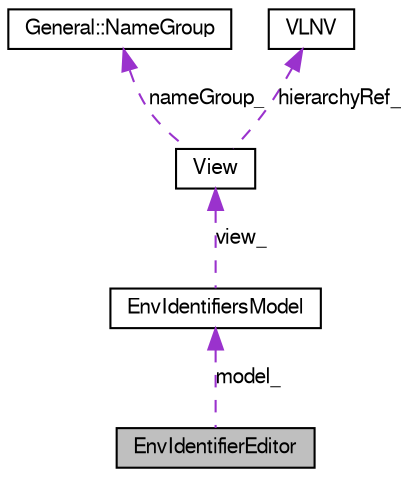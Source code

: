 digraph G
{
  bgcolor="transparent";
  edge [fontname="FreeSans",fontsize=10,labelfontname="FreeSans",labelfontsize=10];
  node [fontname="FreeSans",fontsize=10,shape=record];
  Node1 [label="EnvIdentifierEditor",height=0.2,width=0.4,color="black", fillcolor="grey75", style="filled" fontcolor="black"];
  Node2 -> Node1 [dir=back,color="darkorchid3",fontsize=10,style="dashed",label="model_",fontname="FreeSans"];
  Node2 [label="EnvIdentifiersModel",height=0.2,width=0.4,color="black",URL="$class_env_identifiers_model.html",tooltip="Model that contains the environment identifiers to be displayed to user."];
  Node3 -> Node2 [dir=back,color="darkorchid3",fontsize=10,style="dashed",label="view_",fontname="FreeSans"];
  Node3 [label="View",height=0.2,width=0.4,color="black",URL="$class_view.html",tooltip="Equals the spirit:view element in IP-Xact specification."];
  Node4 -> Node3 [dir=back,color="darkorchid3",fontsize=10,style="dashed",label="nameGroup_",fontname="FreeSans"];
  Node4 [label="General::NameGroup",height=0.2,width=0.4,color="black",URL="$struct_general_1_1_name_group.html",tooltip="The NameGroup matches the spirit:nameGroup element in IP-Xact."];
  Node5 -> Node3 [dir=back,color="darkorchid3",fontsize=10,style="dashed",label="hierarchyRef_",fontname="FreeSans"];
  Node5 [label="VLNV",height=0.2,width=0.4,color="black",URL="$class_v_l_n_v.html",tooltip="The class to hold VLNV information of a single IP-XACT document."];
}
